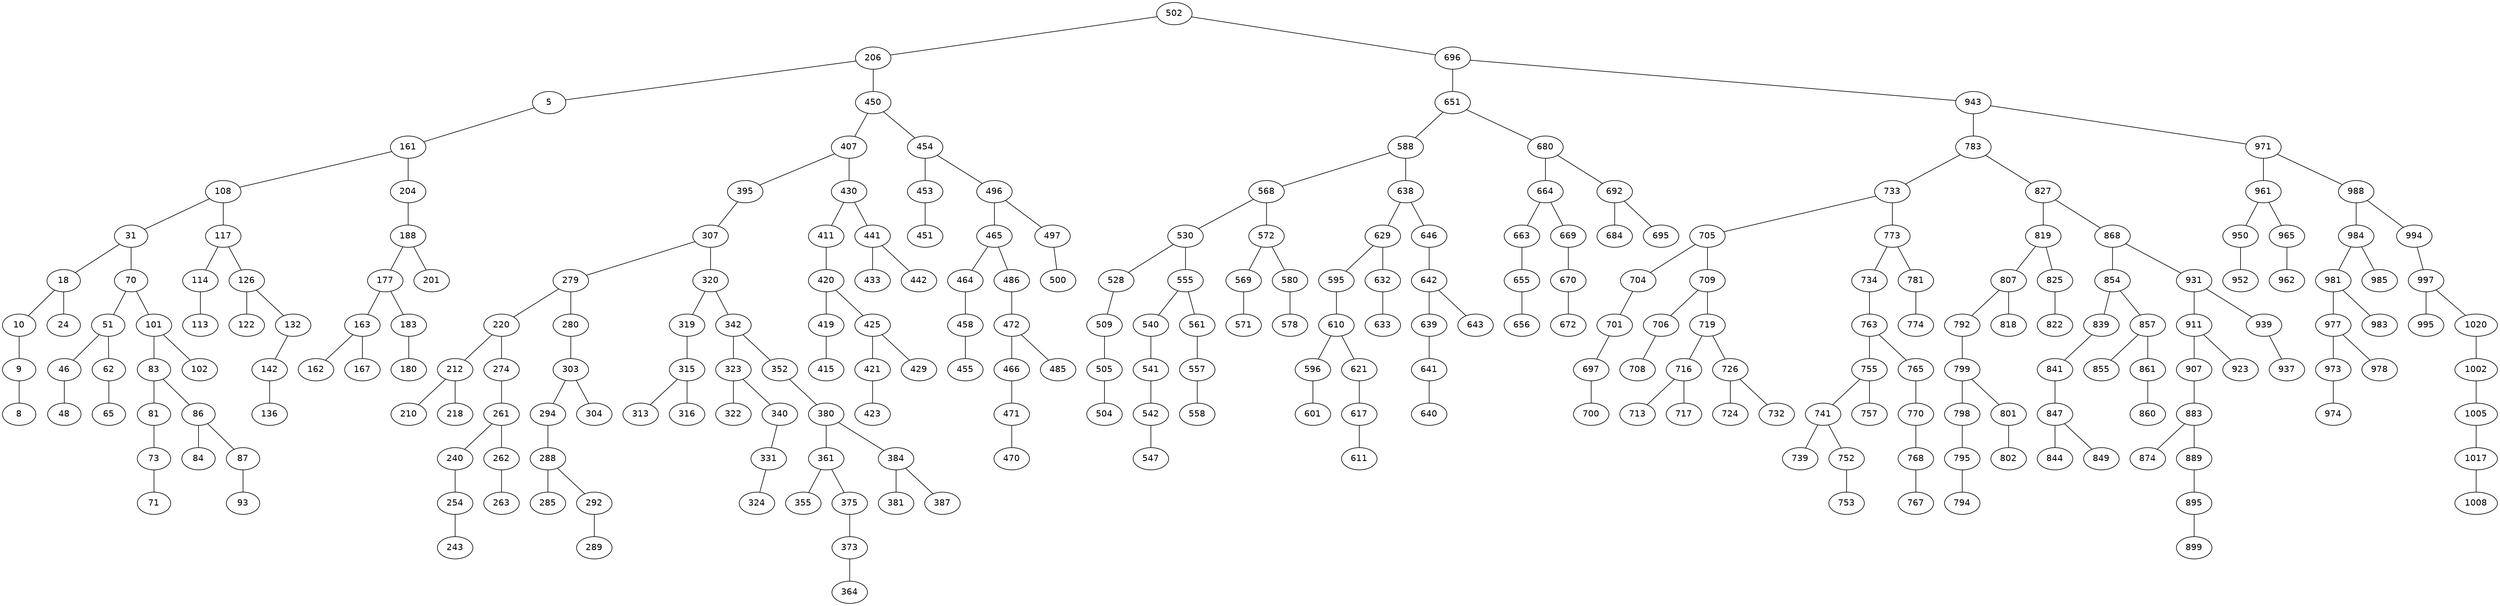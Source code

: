 graph BST {
    node [fontname="Helvetica"];
    502 [label="502"];
    502 -- 206;
    206 [label="206"];
    206 -- 5;
    5 [label="5"];
    5 -- 161;
    161 [label="161"];
    161 -- 108;
    108 [label="108"];
    108 -- 31;
    31 [label="31"];
    31 -- 18;
    18 [label="18"];
    18 -- 10;
    10 [label="10"];
    10 -- 9;
    9 [label="9"];
    9 -- 8;
    8 [label="8"];
    18 -- 24;
    24 [label="24"];
    31 -- 70;
    70 [label="70"];
    70 -- 51;
    51 [label="51"];
    51 -- 46;
    46 [label="46"];
    46 -- 48;
    48 [label="48"];
    51 -- 62;
    62 [label="62"];
    62 -- 65;
    65 [label="65"];
    70 -- 101;
    101 [label="101"];
    101 -- 83;
    83 [label="83"];
    83 -- 81;
    81 [label="81"];
    81 -- 73;
    73 [label="73"];
    73 -- 71;
    71 [label="71"];
    83 -- 86;
    86 [label="86"];
    86 -- 84;
    84 [label="84"];
    86 -- 87;
    87 [label="87"];
    87 -- 93;
    93 [label="93"];
    101 -- 102;
    102 [label="102"];
    108 -- 117;
    117 [label="117"];
    117 -- 114;
    114 [label="114"];
    114 -- 113;
    113 [label="113"];
    117 -- 126;
    126 [label="126"];
    126 -- 122;
    122 [label="122"];
    126 -- 132;
    132 [label="132"];
    132 -- 142;
    142 [label="142"];
    142 -- 136;
    136 [label="136"];
    161 -- 204;
    204 [label="204"];
    204 -- 188;
    188 [label="188"];
    188 -- 177;
    177 [label="177"];
    177 -- 163;
    163 [label="163"];
    163 -- 162;
    162 [label="162"];
    163 -- 167;
    167 [label="167"];
    177 -- 183;
    183 [label="183"];
    183 -- 180;
    180 [label="180"];
    188 -- 201;
    201 [label="201"];
    206 -- 450;
    450 [label="450"];
    450 -- 407;
    407 [label="407"];
    407 -- 395;
    395 [label="395"];
    395 -- 307;
    307 [label="307"];
    307 -- 279;
    279 [label="279"];
    279 -- 220;
    220 [label="220"];
    220 -- 212;
    212 [label="212"];
    212 -- 210;
    210 [label="210"];
    212 -- 218;
    218 [label="218"];
    220 -- 274;
    274 [label="274"];
    274 -- 261;
    261 [label="261"];
    261 -- 240;
    240 [label="240"];
    240 -- 254;
    254 [label="254"];
    254 -- 243;
    243 [label="243"];
    261 -- 262;
    262 [label="262"];
    262 -- 263;
    263 [label="263"];
    279 -- 280;
    280 [label="280"];
    280 -- 303;
    303 [label="303"];
    303 -- 294;
    294 [label="294"];
    294 -- 288;
    288 [label="288"];
    288 -- 285;
    285 [label="285"];
    288 -- 292;
    292 [label="292"];
    292 -- 289;
    289 [label="289"];
    303 -- 304;
    304 [label="304"];
    307 -- 320;
    320 [label="320"];
    320 -- 319;
    319 [label="319"];
    319 -- 315;
    315 [label="315"];
    315 -- 313;
    313 [label="313"];
    315 -- 316;
    316 [label="316"];
    320 -- 342;
    342 [label="342"];
    342 -- 323;
    323 [label="323"];
    323 -- 322;
    322 [label="322"];
    323 -- 340;
    340 [label="340"];
    340 -- 331;
    331 [label="331"];
    331 -- 324;
    324 [label="324"];
    342 -- 352;
    352 [label="352"];
    352 -- 380;
    380 [label="380"];
    380 -- 361;
    361 [label="361"];
    361 -- 355;
    355 [label="355"];
    361 -- 375;
    375 [label="375"];
    375 -- 373;
    373 [label="373"];
    373 -- 364;
    364 [label="364"];
    380 -- 384;
    384 [label="384"];
    384 -- 381;
    381 [label="381"];
    384 -- 387;
    387 [label="387"];
    407 -- 430;
    430 [label="430"];
    430 -- 411;
    411 [label="411"];
    411 -- 420;
    420 [label="420"];
    420 -- 419;
    419 [label="419"];
    419 -- 415;
    415 [label="415"];
    420 -- 425;
    425 [label="425"];
    425 -- 421;
    421 [label="421"];
    421 -- 423;
    423 [label="423"];
    425 -- 429;
    429 [label="429"];
    430 -- 441;
    441 [label="441"];
    441 -- 433;
    433 [label="433"];
    441 -- 442;
    442 [label="442"];
    450 -- 454;
    454 [label="454"];
    454 -- 453;
    453 [label="453"];
    453 -- 451;
    451 [label="451"];
    454 -- 496;
    496 [label="496"];
    496 -- 465;
    465 [label="465"];
    465 -- 464;
    464 [label="464"];
    464 -- 458;
    458 [label="458"];
    458 -- 455;
    455 [label="455"];
    465 -- 486;
    486 [label="486"];
    486 -- 472;
    472 [label="472"];
    472 -- 466;
    466 [label="466"];
    466 -- 471;
    471 [label="471"];
    471 -- 470;
    470 [label="470"];
    472 -- 485;
    485 [label="485"];
    496 -- 497;
    497 [label="497"];
    497 -- 500;
    500 [label="500"];
    502 -- 696;
    696 [label="696"];
    696 -- 651;
    651 [label="651"];
    651 -- 588;
    588 [label="588"];
    588 -- 568;
    568 [label="568"];
    568 -- 530;
    530 [label="530"];
    530 -- 528;
    528 [label="528"];
    528 -- 509;
    509 [label="509"];
    509 -- 505;
    505 [label="505"];
    505 -- 504;
    504 [label="504"];
    530 -- 555;
    555 [label="555"];
    555 -- 540;
    540 [label="540"];
    540 -- 541;
    541 [label="541"];
    541 -- 542;
    542 [label="542"];
    542 -- 547;
    547 [label="547"];
    555 -- 561;
    561 [label="561"];
    561 -- 557;
    557 [label="557"];
    557 -- 558;
    558 [label="558"];
    568 -- 572;
    572 [label="572"];
    572 -- 569;
    569 [label="569"];
    569 -- 571;
    571 [label="571"];
    572 -- 580;
    580 [label="580"];
    580 -- 578;
    578 [label="578"];
    588 -- 638;
    638 [label="638"];
    638 -- 629;
    629 [label="629"];
    629 -- 595;
    595 [label="595"];
    595 -- 610;
    610 [label="610"];
    610 -- 596;
    596 [label="596"];
    596 -- 601;
    601 [label="601"];
    610 -- 621;
    621 [label="621"];
    621 -- 617;
    617 [label="617"];
    617 -- 611;
    611 [label="611"];
    629 -- 632;
    632 [label="632"];
    632 -- 633;
    633 [label="633"];
    638 -- 646;
    646 [label="646"];
    646 -- 642;
    642 [label="642"];
    642 -- 639;
    639 [label="639"];
    639 -- 641;
    641 [label="641"];
    641 -- 640;
    640 [label="640"];
    642 -- 643;
    643 [label="643"];
    651 -- 680;
    680 [label="680"];
    680 -- 664;
    664 [label="664"];
    664 -- 663;
    663 [label="663"];
    663 -- 655;
    655 [label="655"];
    655 -- 656;
    656 [label="656"];
    664 -- 669;
    669 [label="669"];
    669 -- 670;
    670 [label="670"];
    670 -- 672;
    672 [label="672"];
    680 -- 692;
    692 [label="692"];
    692 -- 684;
    684 [label="684"];
    692 -- 695;
    695 [label="695"];
    696 -- 943;
    943 [label="943"];
    943 -- 783;
    783 [label="783"];
    783 -- 733;
    733 [label="733"];
    733 -- 705;
    705 [label="705"];
    705 -- 704;
    704 [label="704"];
    704 -- 701;
    701 [label="701"];
    701 -- 697;
    697 [label="697"];
    697 -- 700;
    700 [label="700"];
    705 -- 709;
    709 [label="709"];
    709 -- 706;
    706 [label="706"];
    706 -- 708;
    708 [label="708"];
    709 -- 719;
    719 [label="719"];
    719 -- 716;
    716 [label="716"];
    716 -- 713;
    713 [label="713"];
    716 -- 717;
    717 [label="717"];
    719 -- 726;
    726 [label="726"];
    726 -- 724;
    724 [label="724"];
    726 -- 732;
    732 [label="732"];
    733 -- 773;
    773 [label="773"];
    773 -- 734;
    734 [label="734"];
    734 -- 763;
    763 [label="763"];
    763 -- 755;
    755 [label="755"];
    755 -- 741;
    741 [label="741"];
    741 -- 739;
    739 [label="739"];
    741 -- 752;
    752 [label="752"];
    752 -- 753;
    753 [label="753"];
    755 -- 757;
    757 [label="757"];
    763 -- 765;
    765 [label="765"];
    765 -- 770;
    770 [label="770"];
    770 -- 768;
    768 [label="768"];
    768 -- 767;
    767 [label="767"];
    773 -- 781;
    781 [label="781"];
    781 -- 774;
    774 [label="774"];
    783 -- 827;
    827 [label="827"];
    827 -- 819;
    819 [label="819"];
    819 -- 807;
    807 [label="807"];
    807 -- 792;
    792 [label="792"];
    792 -- 799;
    799 [label="799"];
    799 -- 798;
    798 [label="798"];
    798 -- 795;
    795 [label="795"];
    795 -- 794;
    794 [label="794"];
    799 -- 801;
    801 [label="801"];
    801 -- 802;
    802 [label="802"];
    807 -- 818;
    818 [label="818"];
    819 -- 825;
    825 [label="825"];
    825 -- 822;
    822 [label="822"];
    827 -- 868;
    868 [label="868"];
    868 -- 854;
    854 [label="854"];
    854 -- 839;
    839 [label="839"];
    839 -- 841;
    841 [label="841"];
    841 -- 847;
    847 [label="847"];
    847 -- 844;
    844 [label="844"];
    847 -- 849;
    849 [label="849"];
    854 -- 857;
    857 [label="857"];
    857 -- 855;
    855 [label="855"];
    857 -- 861;
    861 [label="861"];
    861 -- 860;
    860 [label="860"];
    868 -- 931;
    931 [label="931"];
    931 -- 911;
    911 [label="911"];
    911 -- 907;
    907 [label="907"];
    907 -- 883;
    883 [label="883"];
    883 -- 874;
    874 [label="874"];
    883 -- 889;
    889 [label="889"];
    889 -- 895;
    895 [label="895"];
    895 -- 899;
    899 [label="899"];
    911 -- 923;
    923 [label="923"];
    931 -- 939;
    939 [label="939"];
    939 -- 937;
    937 [label="937"];
    943 -- 971;
    971 [label="971"];
    971 -- 961;
    961 [label="961"];
    961 -- 950;
    950 [label="950"];
    950 -- 952;
    952 [label="952"];
    961 -- 965;
    965 [label="965"];
    965 -- 962;
    962 [label="962"];
    971 -- 988;
    988 [label="988"];
    988 -- 984;
    984 [label="984"];
    984 -- 981;
    981 [label="981"];
    981 -- 977;
    977 [label="977"];
    977 -- 973;
    973 [label="973"];
    973 -- 974;
    974 [label="974"];
    977 -- 978;
    978 [label="978"];
    981 -- 983;
    983 [label="983"];
    984 -- 985;
    985 [label="985"];
    988 -- 994;
    994 [label="994"];
    994 -- 997;
    997 [label="997"];
    997 -- 995;
    995 [label="995"];
    997 -- 1020;
    1020 [label="1020"];
    1020 -- 1002;
    1002 [label="1002"];
    1002 -- 1005;
    1005 [label="1005"];
    1005 -- 1017;
    1017 [label="1017"];
    1017 -- 1008;
    1008 [label="1008"];
}
